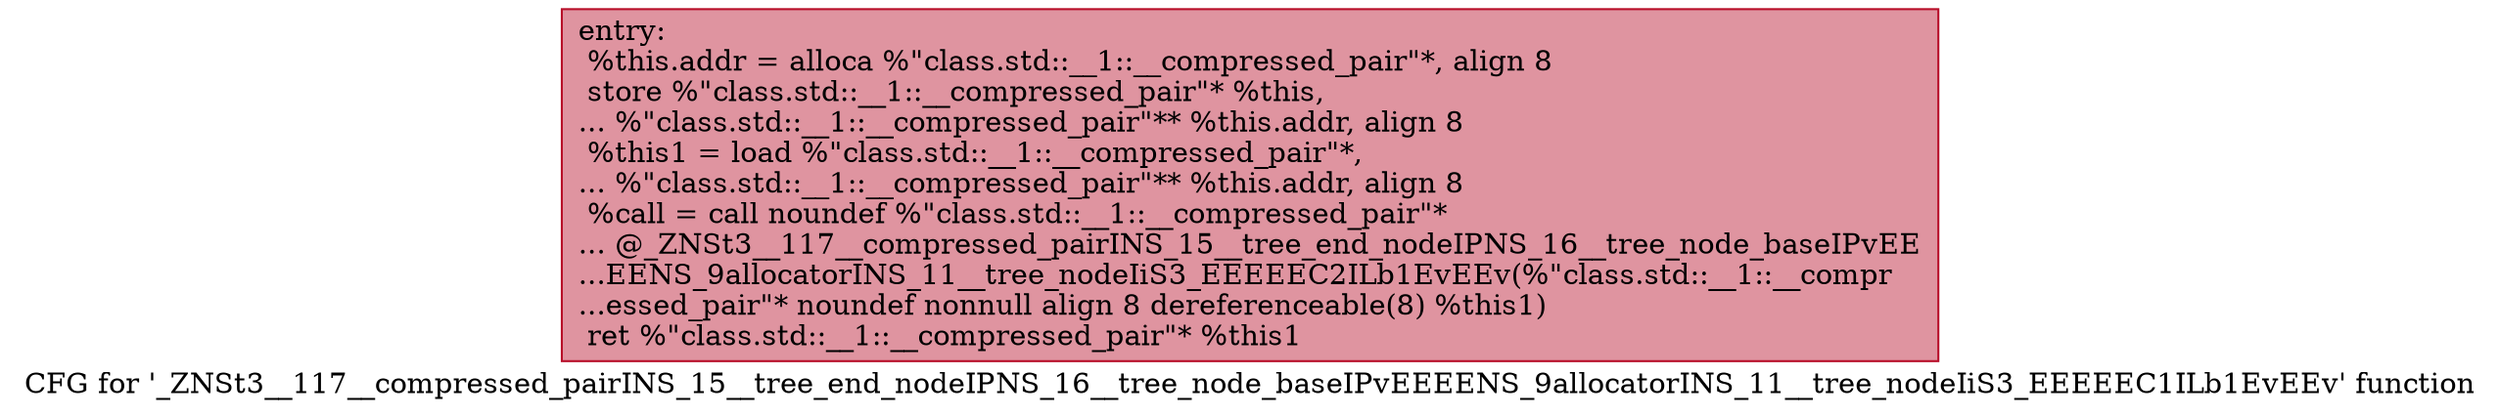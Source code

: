 digraph "CFG for '_ZNSt3__117__compressed_pairINS_15__tree_end_nodeIPNS_16__tree_node_baseIPvEEEENS_9allocatorINS_11__tree_nodeIiS3_EEEEEC1ILb1EvEEv' function" {
	label="CFG for '_ZNSt3__117__compressed_pairINS_15__tree_end_nodeIPNS_16__tree_node_baseIPvEEEENS_9allocatorINS_11__tree_nodeIiS3_EEEEEC1ILb1EvEEv' function";

	Node0x600002557f00 [shape=record,color="#b70d28ff", style=filled, fillcolor="#b70d2870",label="{entry:\l  %this.addr = alloca %\"class.std::__1::__compressed_pair\"*, align 8\l  store %\"class.std::__1::__compressed_pair\"* %this,\l... %\"class.std::__1::__compressed_pair\"** %this.addr, align 8\l  %this1 = load %\"class.std::__1::__compressed_pair\"*,\l... %\"class.std::__1::__compressed_pair\"** %this.addr, align 8\l  %call = call noundef %\"class.std::__1::__compressed_pair\"*\l... @_ZNSt3__117__compressed_pairINS_15__tree_end_nodeIPNS_16__tree_node_baseIPvEE\l...EENS_9allocatorINS_11__tree_nodeIiS3_EEEEEC2ILb1EvEEv(%\"class.std::__1::__compr\l...essed_pair\"* noundef nonnull align 8 dereferenceable(8) %this1)\l  ret %\"class.std::__1::__compressed_pair\"* %this1\l}"];
}
